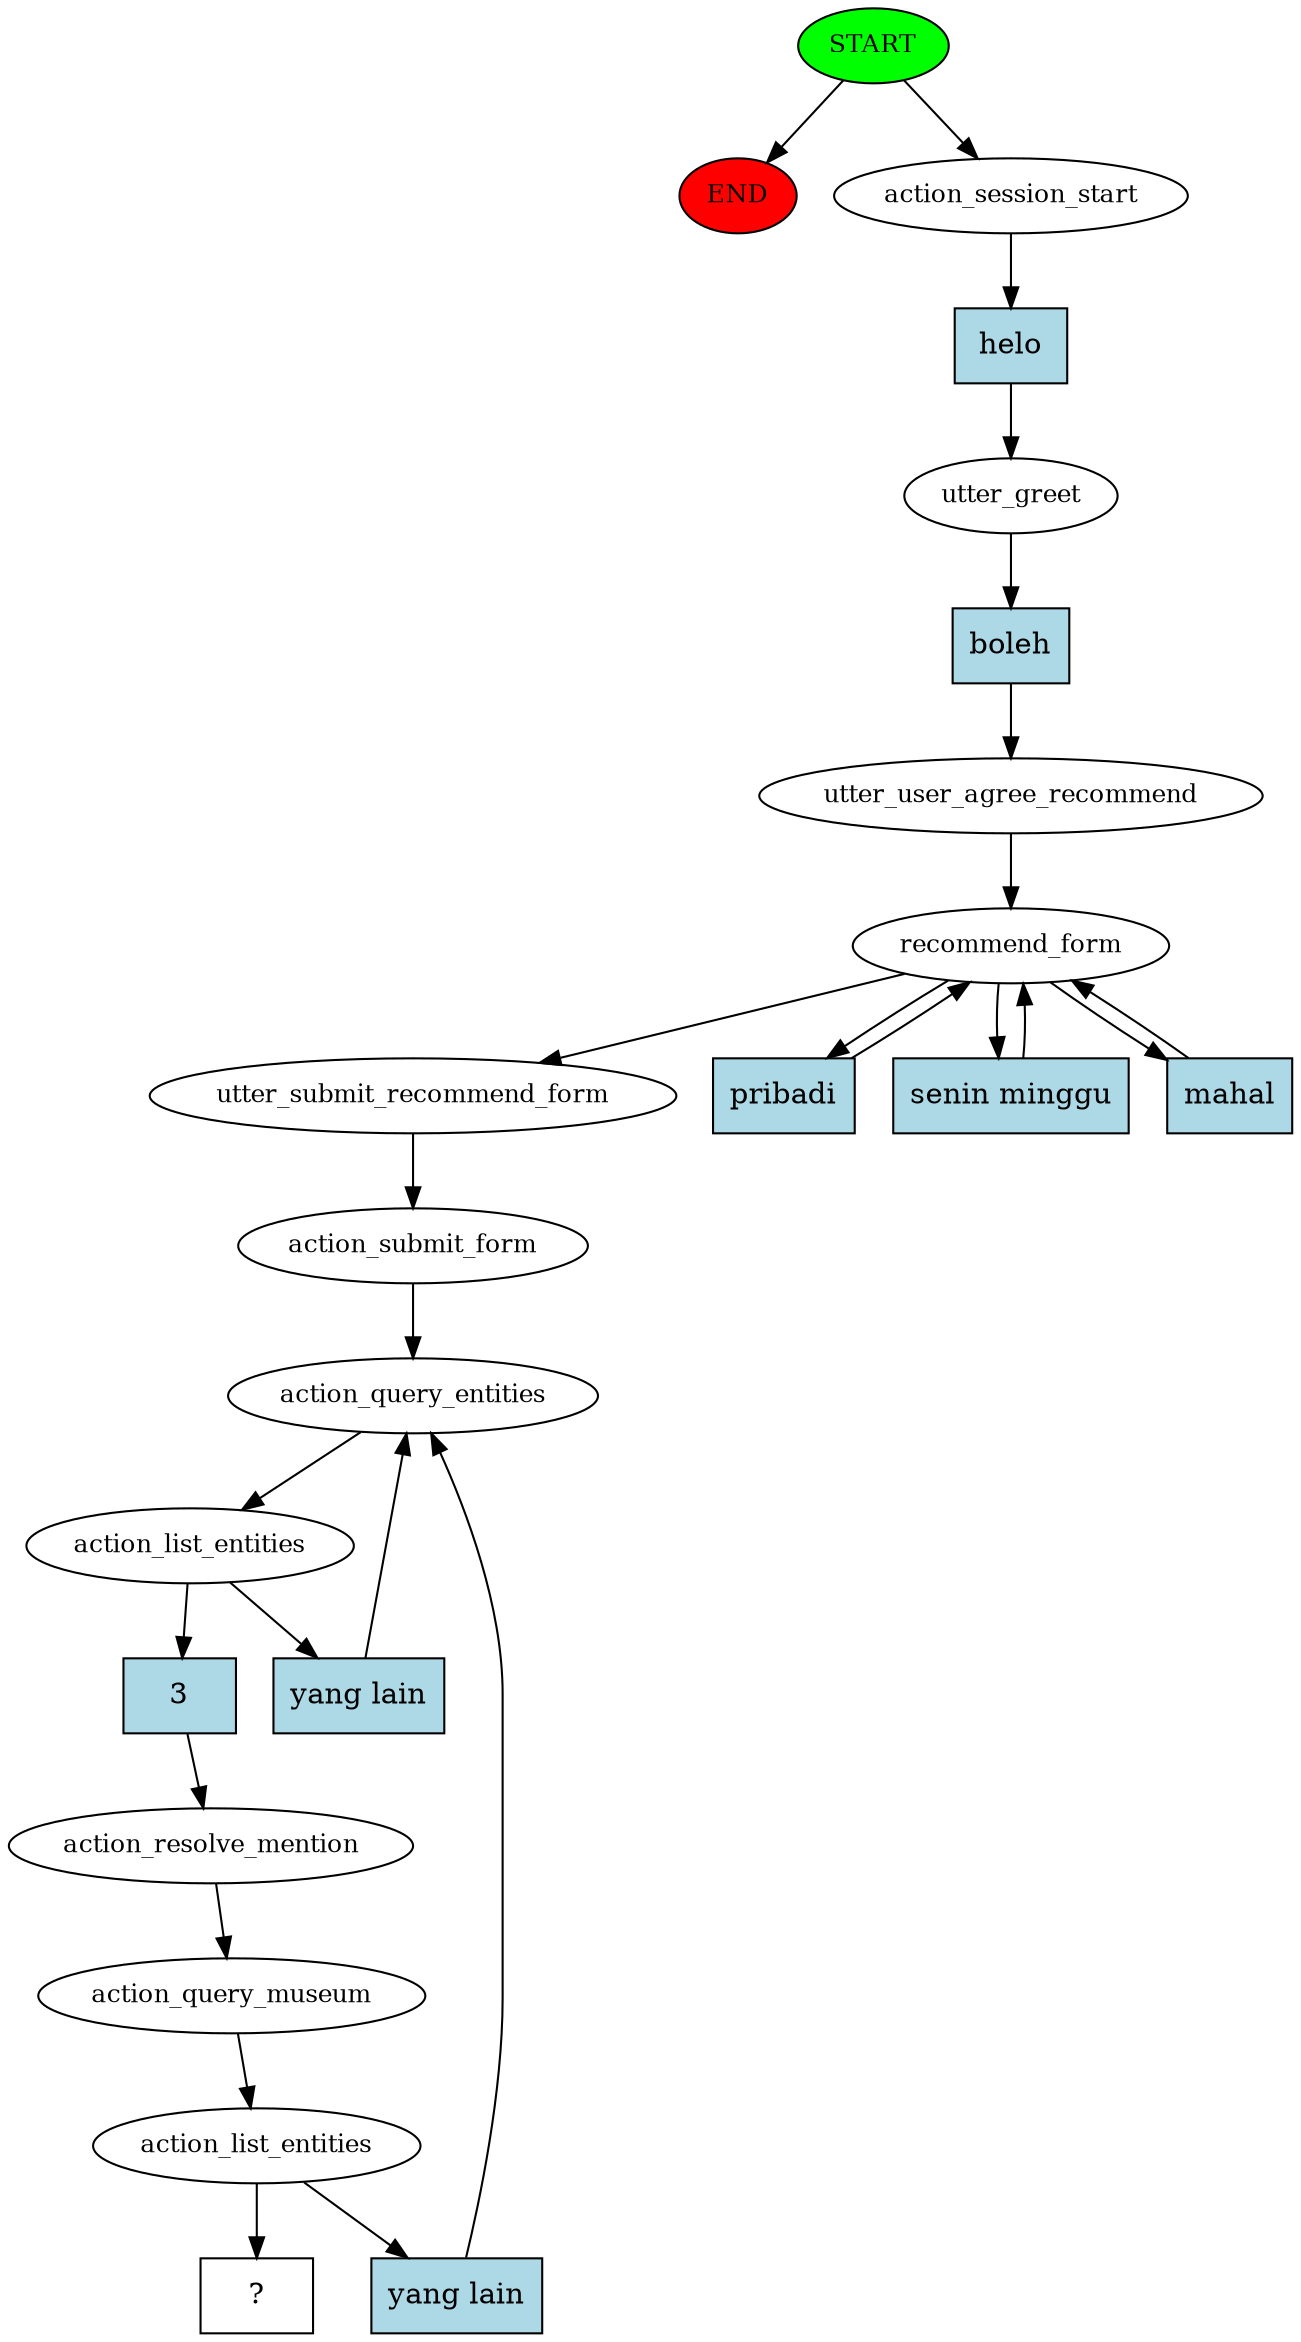 digraph  {
0 [class="start active", fillcolor=green, fontsize=12, label=START, style=filled];
"-1" [class=end, fillcolor=red, fontsize=12, label=END, style=filled];
1 [class=active, fontsize=12, label=action_session_start];
2 [class=active, fontsize=12, label=utter_greet];
3 [class=active, fontsize=12, label=utter_user_agree_recommend];
4 [class=active, fontsize=12, label=recommend_form];
8 [class=active, fontsize=12, label=utter_submit_recommend_form];
9 [class=active, fontsize=12, label=action_submit_form];
10 [class=active, fontsize=12, label=action_query_entities];
11 [class=active, fontsize=12, label=action_list_entities];
12 [class=active, fontsize=12, label=action_resolve_mention];
13 [class=active, fontsize=12, label=action_query_museum];
14 [class=active, fontsize=12, label=action_list_entities];
22 [class="intent dashed active", label="  ?  ", shape=rect];
23 [class="intent active", fillcolor=lightblue, label=helo, shape=rect, style=filled];
24 [class="intent active", fillcolor=lightblue, label=boleh, shape=rect, style=filled];
25 [class="intent active", fillcolor=lightblue, label=pribadi, shape=rect, style=filled];
26 [class="intent active", fillcolor=lightblue, label="senin minggu", shape=rect, style=filled];
27 [class="intent active", fillcolor=lightblue, label=mahal, shape=rect, style=filled];
28 [class="intent active", fillcolor=lightblue, label=3, shape=rect, style=filled];
29 [class="intent active", fillcolor=lightblue, label="yang lain", shape=rect, style=filled];
30 [class="intent active", fillcolor=lightblue, label="yang lain", shape=rect, style=filled];
0 -> "-1"  [class="", key=NONE, label=""];
0 -> 1  [class=active, key=NONE, label=""];
1 -> 23  [class=active, key=0];
2 -> 24  [class=active, key=0];
3 -> 4  [class=active, key=NONE, label=""];
4 -> 8  [class=active, key=NONE, label=""];
4 -> 25  [class=active, key=0];
4 -> 26  [class=active, key=0];
4 -> 27  [class=active, key=0];
8 -> 9  [class=active, key=NONE, label=""];
9 -> 10  [class=active, key=NONE, label=""];
10 -> 11  [class=active, key=NONE, label=""];
11 -> 28  [class=active, key=0];
11 -> 29  [class=active, key=0];
12 -> 13  [class=active, key=NONE, label=""];
13 -> 14  [class=active, key=NONE, label=""];
14 -> 22  [class=active, key=NONE, label=""];
14 -> 30  [class=active, key=0];
23 -> 2  [class=active, key=0];
24 -> 3  [class=active, key=0];
25 -> 4  [class=active, key=0];
26 -> 4  [class=active, key=0];
27 -> 4  [class=active, key=0];
28 -> 12  [class=active, key=0];
29 -> 10  [class=active, key=0];
30 -> 10  [class=active, key=0];
}

